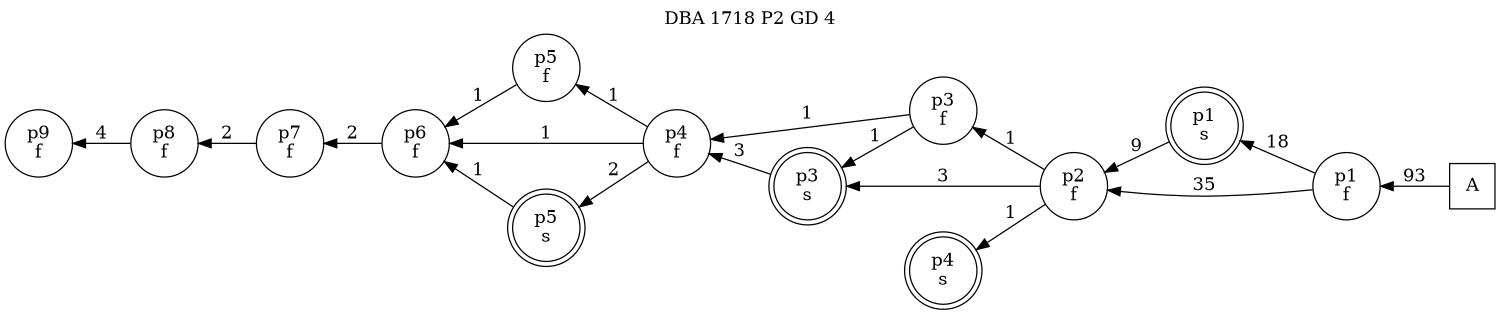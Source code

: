 digraph DBA_1718_P2_GD_4_GOOD {
labelloc="tl"
label= " DBA 1718 P2 GD 4 "
rankdir="RL";
graph [ size=" 10 , 10 !"]

"A" [shape="square" label="A"]
"p1_f" [shape="circle" label="p1
f"]
"p1_s" [shape="doublecircle" label="p1
s"]
"p2_f" [shape="circle" label="p2
f"]
"p3_f" [shape="circle" label="p3
f"]
"p4_f" [shape="circle" label="p4
f"]
"p3_s" [shape="doublecircle" label="p3
s"]
"p5_f" [shape="circle" label="p5
f"]
"p6_f" [shape="circle" label="p6
f"]
"p7_f" [shape="circle" label="p7
f"]
"p8_f" [shape="circle" label="p8
f"]
"p9_f" [shape="circle" label="p9
f"]
"p5_s" [shape="doublecircle" label="p5
s"]
"p4_s" [shape="doublecircle" label="p4
s"]
"A" -> "p1_f" [ label=93]
"p1_f" -> "p1_s" [ label=18]
"p1_f" -> "p2_f" [ label=35]
"p1_s" -> "p2_f" [ label=9]
"p2_f" -> "p3_f" [ label=1]
"p2_f" -> "p3_s" [ label=3]
"p2_f" -> "p4_s" [ label=1]
"p3_f" -> "p4_f" [ label=1]
"p3_f" -> "p3_s" [ label=1]
"p4_f" -> "p5_f" [ label=1]
"p4_f" -> "p6_f" [ label=1]
"p4_f" -> "p5_s" [ label=2]
"p3_s" -> "p4_f" [ label=3]
"p5_f" -> "p6_f" [ label=1]
"p6_f" -> "p7_f" [ label=2]
"p7_f" -> "p8_f" [ label=2]
"p8_f" -> "p9_f" [ label=4]
"p5_s" -> "p6_f" [ label=1]
}
